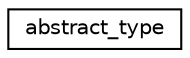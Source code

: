 digraph "Graphical Class Hierarchy"
{
  edge [fontname="Helvetica",fontsize="10",labelfontname="Helvetica",labelfontsize="10"];
  node [fontname="Helvetica",fontsize="10",shape=record];
  rankdir="LR";
  Node0 [label="abstract_type",height=0.2,width=0.4,color="black", fillcolor="white", style="filled",URL="$structabstract__type.html"];
}
